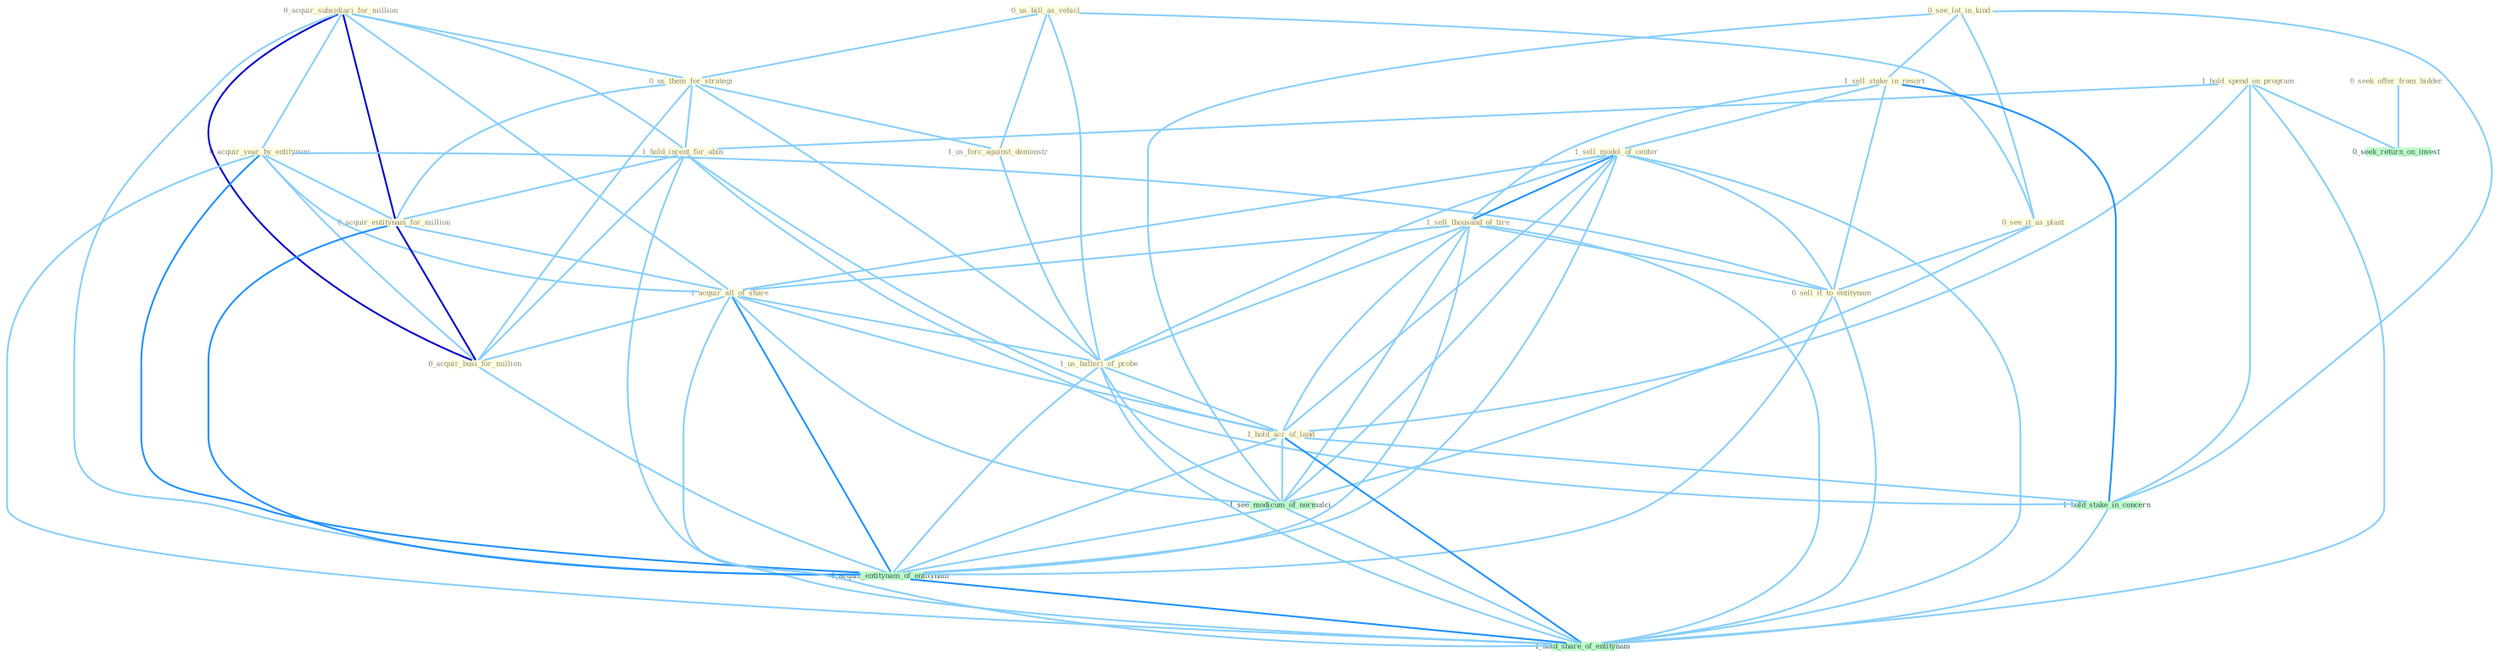 Graph G{ 
    node
    [shape=polygon,style=filled,width=.5,height=.06,color="#BDFCC9",fixedsize=true,fontsize=4,
    fontcolor="#2f4f4f"];
    {node
    [color="#ffffe0", fontcolor="#8b7d6b"] "0_acquir_subsidiari_for_million " "1_hold_spend_on_program " "0_us_bill_as_vehicl " "0_us_them_for_strategi " "1_us_forc_against_demonstr " "0_acquir_year_by_entitynam " "1_hold_incent_for_abus " "0_see_lot_in_kind " "0_acquir_entitynam_for_million " "1_sell_stake_in_resort " "1_sell_model_of_center " "1_sell_thousand_of_tire " "0_see_it_as_plant " "1_acquir_all_of_share " "0_sell_it_to_entitynam " "1_us_batteri_of_probe " "0_acquir_busi_for_million " "0_seek_offer_from_bidder " "1_hold_acr_of_land "}
{node [color="#fff0f5", fontcolor="#b22222"]}
edge [color="#B0E2FF"];

	"0_acquir_subsidiari_for_million " -- "0_us_them_for_strategi " [w="1", color="#87cefa" ];
	"0_acquir_subsidiari_for_million " -- "0_acquir_year_by_entitynam " [w="1", color="#87cefa" ];
	"0_acquir_subsidiari_for_million " -- "1_hold_incent_for_abus " [w="1", color="#87cefa" ];
	"0_acquir_subsidiari_for_million " -- "0_acquir_entitynam_for_million " [w="3", color="#0000cd" , len=0.6];
	"0_acquir_subsidiari_for_million " -- "1_acquir_all_of_share " [w="1", color="#87cefa" ];
	"0_acquir_subsidiari_for_million " -- "0_acquir_busi_for_million " [w="3", color="#0000cd" , len=0.6];
	"0_acquir_subsidiari_for_million " -- "1_acquir_entitynam_of_entitynam " [w="1", color="#87cefa" ];
	"1_hold_spend_on_program " -- "1_hold_incent_for_abus " [w="1", color="#87cefa" ];
	"1_hold_spend_on_program " -- "1_hold_acr_of_land " [w="1", color="#87cefa" ];
	"1_hold_spend_on_program " -- "1_hold_stake_in_concern " [w="1", color="#87cefa" ];
	"1_hold_spend_on_program " -- "0_seek_return_on_invest " [w="1", color="#87cefa" ];
	"1_hold_spend_on_program " -- "1_hold_share_of_entitynam " [w="1", color="#87cefa" ];
	"0_us_bill_as_vehicl " -- "0_us_them_for_strategi " [w="1", color="#87cefa" ];
	"0_us_bill_as_vehicl " -- "1_us_forc_against_demonstr " [w="1", color="#87cefa" ];
	"0_us_bill_as_vehicl " -- "0_see_it_as_plant " [w="1", color="#87cefa" ];
	"0_us_bill_as_vehicl " -- "1_us_batteri_of_probe " [w="1", color="#87cefa" ];
	"0_us_them_for_strategi " -- "1_us_forc_against_demonstr " [w="1", color="#87cefa" ];
	"0_us_them_for_strategi " -- "1_hold_incent_for_abus " [w="1", color="#87cefa" ];
	"0_us_them_for_strategi " -- "0_acquir_entitynam_for_million " [w="1", color="#87cefa" ];
	"0_us_them_for_strategi " -- "1_us_batteri_of_probe " [w="1", color="#87cefa" ];
	"0_us_them_for_strategi " -- "0_acquir_busi_for_million " [w="1", color="#87cefa" ];
	"1_us_forc_against_demonstr " -- "1_us_batteri_of_probe " [w="1", color="#87cefa" ];
	"0_acquir_year_by_entitynam " -- "0_acquir_entitynam_for_million " [w="1", color="#87cefa" ];
	"0_acquir_year_by_entitynam " -- "1_acquir_all_of_share " [w="1", color="#87cefa" ];
	"0_acquir_year_by_entitynam " -- "0_sell_it_to_entitynam " [w="1", color="#87cefa" ];
	"0_acquir_year_by_entitynam " -- "0_acquir_busi_for_million " [w="1", color="#87cefa" ];
	"0_acquir_year_by_entitynam " -- "1_acquir_entitynam_of_entitynam " [w="2", color="#1e90ff" , len=0.8];
	"0_acquir_year_by_entitynam " -- "1_hold_share_of_entitynam " [w="1", color="#87cefa" ];
	"1_hold_incent_for_abus " -- "0_acquir_entitynam_for_million " [w="1", color="#87cefa" ];
	"1_hold_incent_for_abus " -- "0_acquir_busi_for_million " [w="1", color="#87cefa" ];
	"1_hold_incent_for_abus " -- "1_hold_acr_of_land " [w="1", color="#87cefa" ];
	"1_hold_incent_for_abus " -- "1_hold_stake_in_concern " [w="1", color="#87cefa" ];
	"1_hold_incent_for_abus " -- "1_hold_share_of_entitynam " [w="1", color="#87cefa" ];
	"0_see_lot_in_kind " -- "1_sell_stake_in_resort " [w="1", color="#87cefa" ];
	"0_see_lot_in_kind " -- "0_see_it_as_plant " [w="1", color="#87cefa" ];
	"0_see_lot_in_kind " -- "1_hold_stake_in_concern " [w="1", color="#87cefa" ];
	"0_see_lot_in_kind " -- "1_see_modicum_of_normalci " [w="1", color="#87cefa" ];
	"0_acquir_entitynam_for_million " -- "1_acquir_all_of_share " [w="1", color="#87cefa" ];
	"0_acquir_entitynam_for_million " -- "0_acquir_busi_for_million " [w="3", color="#0000cd" , len=0.6];
	"0_acquir_entitynam_for_million " -- "1_acquir_entitynam_of_entitynam " [w="2", color="#1e90ff" , len=0.8];
	"1_sell_stake_in_resort " -- "1_sell_model_of_center " [w="1", color="#87cefa" ];
	"1_sell_stake_in_resort " -- "1_sell_thousand_of_tire " [w="1", color="#87cefa" ];
	"1_sell_stake_in_resort " -- "0_sell_it_to_entitynam " [w="1", color="#87cefa" ];
	"1_sell_stake_in_resort " -- "1_hold_stake_in_concern " [w="2", color="#1e90ff" , len=0.8];
	"1_sell_model_of_center " -- "1_sell_thousand_of_tire " [w="2", color="#1e90ff" , len=0.8];
	"1_sell_model_of_center " -- "1_acquir_all_of_share " [w="1", color="#87cefa" ];
	"1_sell_model_of_center " -- "0_sell_it_to_entitynam " [w="1", color="#87cefa" ];
	"1_sell_model_of_center " -- "1_us_batteri_of_probe " [w="1", color="#87cefa" ];
	"1_sell_model_of_center " -- "1_hold_acr_of_land " [w="1", color="#87cefa" ];
	"1_sell_model_of_center " -- "1_see_modicum_of_normalci " [w="1", color="#87cefa" ];
	"1_sell_model_of_center " -- "1_acquir_entitynam_of_entitynam " [w="1", color="#87cefa" ];
	"1_sell_model_of_center " -- "1_hold_share_of_entitynam " [w="1", color="#87cefa" ];
	"1_sell_thousand_of_tire " -- "1_acquir_all_of_share " [w="1", color="#87cefa" ];
	"1_sell_thousand_of_tire " -- "0_sell_it_to_entitynam " [w="1", color="#87cefa" ];
	"1_sell_thousand_of_tire " -- "1_us_batteri_of_probe " [w="1", color="#87cefa" ];
	"1_sell_thousand_of_tire " -- "1_hold_acr_of_land " [w="1", color="#87cefa" ];
	"1_sell_thousand_of_tire " -- "1_see_modicum_of_normalci " [w="1", color="#87cefa" ];
	"1_sell_thousand_of_tire " -- "1_acquir_entitynam_of_entitynam " [w="1", color="#87cefa" ];
	"1_sell_thousand_of_tire " -- "1_hold_share_of_entitynam " [w="1", color="#87cefa" ];
	"0_see_it_as_plant " -- "0_sell_it_to_entitynam " [w="1", color="#87cefa" ];
	"0_see_it_as_plant " -- "1_see_modicum_of_normalci " [w="1", color="#87cefa" ];
	"1_acquir_all_of_share " -- "1_us_batteri_of_probe " [w="1", color="#87cefa" ];
	"1_acquir_all_of_share " -- "0_acquir_busi_for_million " [w="1", color="#87cefa" ];
	"1_acquir_all_of_share " -- "1_hold_acr_of_land " [w="1", color="#87cefa" ];
	"1_acquir_all_of_share " -- "1_see_modicum_of_normalci " [w="1", color="#87cefa" ];
	"1_acquir_all_of_share " -- "1_acquir_entitynam_of_entitynam " [w="2", color="#1e90ff" , len=0.8];
	"1_acquir_all_of_share " -- "1_hold_share_of_entitynam " [w="1", color="#87cefa" ];
	"0_sell_it_to_entitynam " -- "1_acquir_entitynam_of_entitynam " [w="1", color="#87cefa" ];
	"0_sell_it_to_entitynam " -- "1_hold_share_of_entitynam " [w="1", color="#87cefa" ];
	"1_us_batteri_of_probe " -- "1_hold_acr_of_land " [w="1", color="#87cefa" ];
	"1_us_batteri_of_probe " -- "1_see_modicum_of_normalci " [w="1", color="#87cefa" ];
	"1_us_batteri_of_probe " -- "1_acquir_entitynam_of_entitynam " [w="1", color="#87cefa" ];
	"1_us_batteri_of_probe " -- "1_hold_share_of_entitynam " [w="1", color="#87cefa" ];
	"0_acquir_busi_for_million " -- "1_acquir_entitynam_of_entitynam " [w="1", color="#87cefa" ];
	"0_seek_offer_from_bidder " -- "0_seek_return_on_invest " [w="1", color="#87cefa" ];
	"1_hold_acr_of_land " -- "1_hold_stake_in_concern " [w="1", color="#87cefa" ];
	"1_hold_acr_of_land " -- "1_see_modicum_of_normalci " [w="1", color="#87cefa" ];
	"1_hold_acr_of_land " -- "1_acquir_entitynam_of_entitynam " [w="1", color="#87cefa" ];
	"1_hold_acr_of_land " -- "1_hold_share_of_entitynam " [w="2", color="#1e90ff" , len=0.8];
	"1_hold_stake_in_concern " -- "1_hold_share_of_entitynam " [w="1", color="#87cefa" ];
	"1_see_modicum_of_normalci " -- "1_acquir_entitynam_of_entitynam " [w="1", color="#87cefa" ];
	"1_see_modicum_of_normalci " -- "1_hold_share_of_entitynam " [w="1", color="#87cefa" ];
	"1_acquir_entitynam_of_entitynam " -- "1_hold_share_of_entitynam " [w="2", color="#1e90ff" , len=0.8];
}